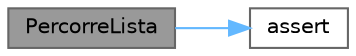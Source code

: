 digraph "PercorreLista"
{
 // LATEX_PDF_SIZE
  bgcolor="transparent";
  edge [fontname=Helvetica,fontsize=10,labelfontname=Helvetica,labelfontsize=10];
  node [fontname=Helvetica,fontsize=10,shape=box,height=0.2,width=0.4];
  rankdir="LR";
  Node1 [label="PercorreLista",height=0.2,width=0.4,color="gray40", fillcolor="grey60", style="filled", fontcolor="black",tooltip="Percorre a lista executando a funcao passada como parametro."];
  Node1 -> Node2 [color="steelblue1",style="solid"];
  Node2 [label="assert",height=0.2,width=0.4,color="grey40", fillcolor="white", style="filled",URL="$bitmap_8c.html#ae6321531d73ebab0e0f1081a903be53c",tooltip=" "];
}

